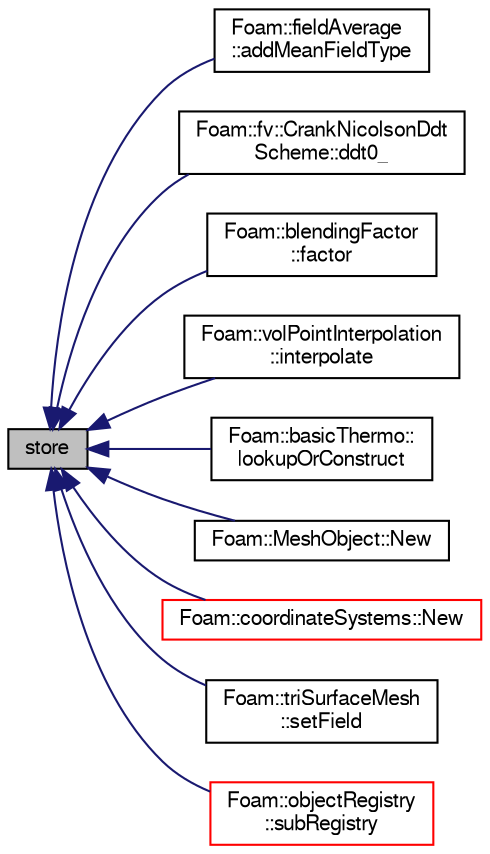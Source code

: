digraph "store"
{
  bgcolor="transparent";
  edge [fontname="FreeSans",fontsize="10",labelfontname="FreeSans",labelfontsize="10"];
  node [fontname="FreeSans",fontsize="10",shape=record];
  rankdir="LR";
  Node1 [label="store",height=0.2,width=0.4,color="black", fillcolor="grey75", style="filled" fontcolor="black"];
  Node1 -> Node2 [dir="back",color="midnightblue",fontsize="10",style="solid",fontname="FreeSans"];
  Node2 [label="Foam::fieldAverage\l::addMeanFieldType",height=0.2,width=0.4,color="black",URL="$a00735.html#a7db677ab6b4a94ae86c52cd30842e67e",tooltip="Add mean average field to database. "];
  Node1 -> Node3 [dir="back",color="midnightblue",fontsize="10",style="solid",fontname="FreeSans"];
  Node3 [label="Foam::fv::CrankNicolsonDdt\lScheme::ddt0_",height=0.2,width=0.4,color="black",URL="$a00413.html#ad3bc1c79329ca6b20ed9298fc9e6e24c"];
  Node1 -> Node4 [dir="back",color="midnightblue",fontsize="10",style="solid",fontname="FreeSans"];
  Node4 [label="Foam::blendingFactor\l::factor",height=0.2,width=0.4,color="black",URL="$a00133.html#a7efa0a50911fc0d9fa25db037eb1c89f"];
  Node1 -> Node5 [dir="back",color="midnightblue",fontsize="10",style="solid",fontname="FreeSans"];
  Node5 [label="Foam::volPointInterpolation\l::interpolate",height=0.2,width=0.4,color="black",URL="$a02734.html#a31eee82f8f1ebcba590b0c370be5893b",tooltip="Interpolate volField using inverse distance weighting. "];
  Node1 -> Node6 [dir="back",color="midnightblue",fontsize="10",style="solid",fontname="FreeSans"];
  Node6 [label="Foam::basicThermo::\llookupOrConstruct",height=0.2,width=0.4,color="black",URL="$a00115.html#ae466959e9b8cac2e7a31fa56dcb06055"];
  Node1 -> Node7 [dir="back",color="midnightblue",fontsize="10",style="solid",fontname="FreeSans"];
  Node7 [label="Foam::MeshObject::New",height=0.2,width=0.4,color="black",URL="$a01425.html#ab61cc2091ec1fd7e08e8948e84235a05"];
  Node1 -> Node8 [dir="back",color="midnightblue",fontsize="10",style="solid",fontname="FreeSans"];
  Node8 [label="Foam::coordinateSystems::New",height=0.2,width=0.4,color="red",URL="$a00388.html#ad15330a0c324ff335e8fd9692a1cd44a",tooltip="Return previously registered or read construct from &quot;constant&quot;. "];
  Node1 -> Node9 [dir="back",color="midnightblue",fontsize="10",style="solid",fontname="FreeSans"];
  Node9 [label="Foam::triSurfaceMesh\l::setField",height=0.2,width=0.4,color="black",URL="$a02611.html#a80d088717fbf31bc3851678ab4071cca",tooltip="WIP. Store element-wise field. "];
  Node1 -> Node10 [dir="back",color="midnightblue",fontsize="10",style="solid",fontname="FreeSans"];
  Node10 [label="Foam::objectRegistry\l::subRegistry",height=0.2,width=0.4,color="red",URL="$a01640.html#ac106c8b9321f55c659dc32e6144520ad",tooltip="Lookup and return a const sub-objectRegistry. Optionally create. "];
}
